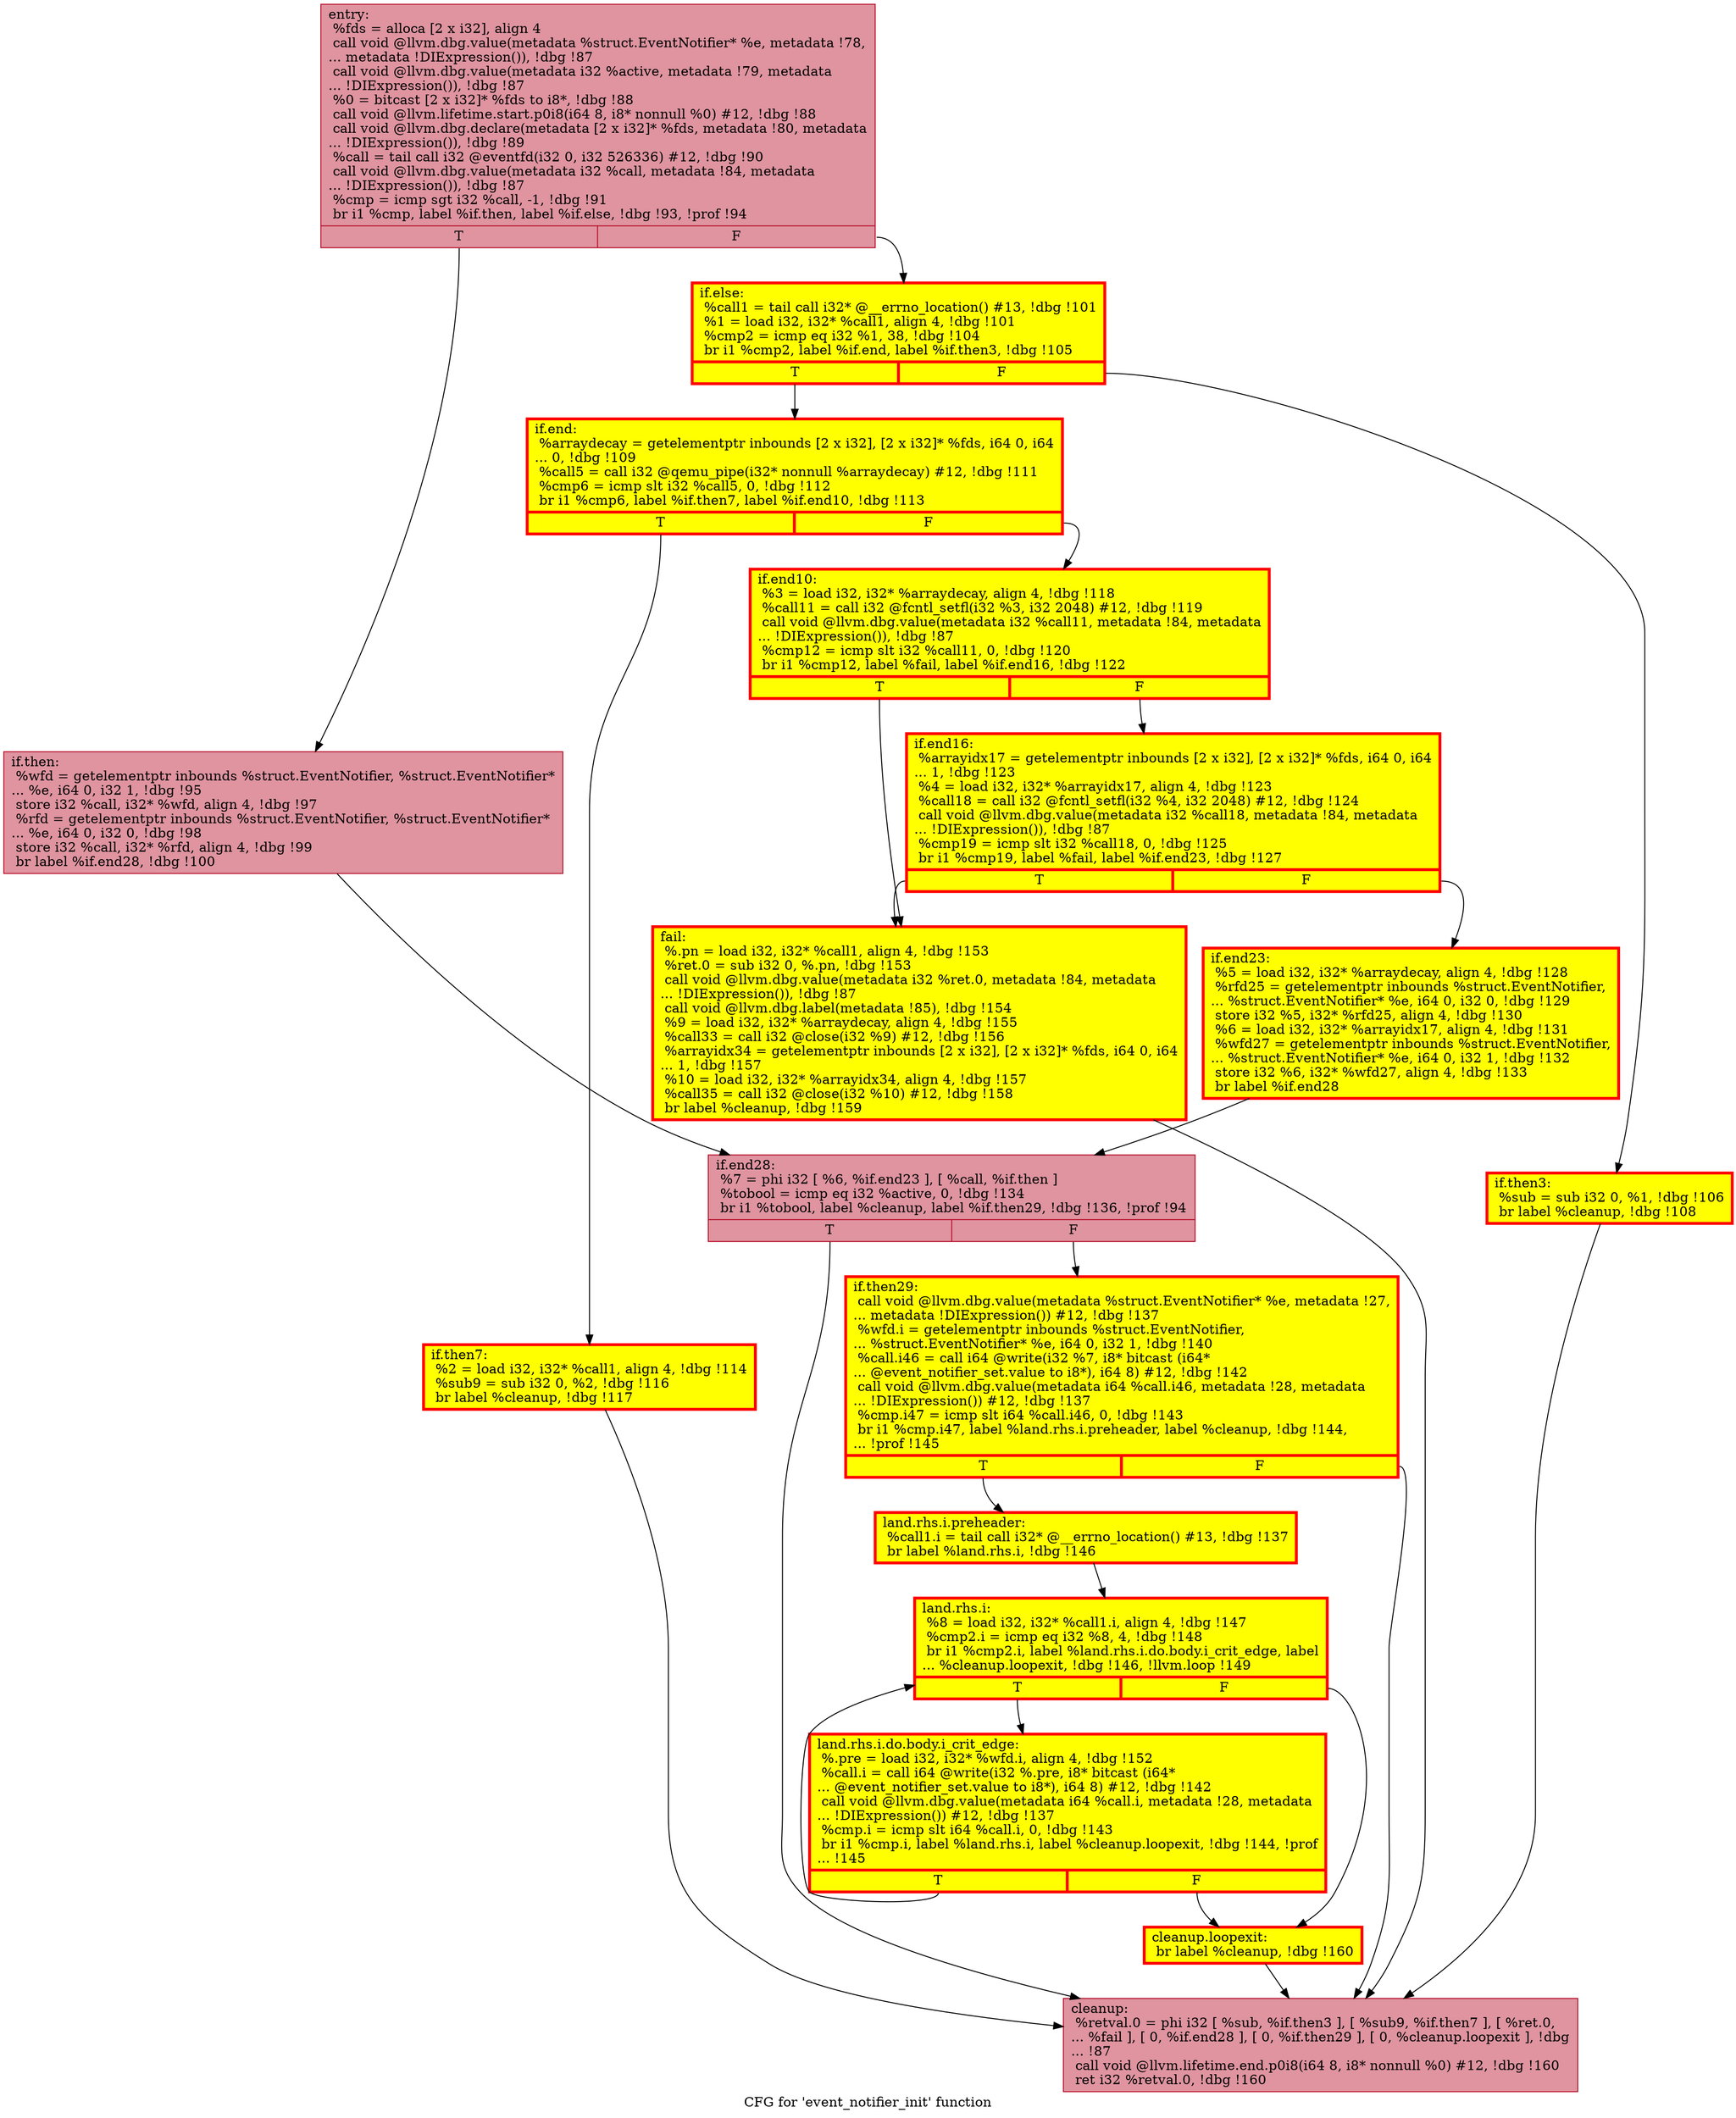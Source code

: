 digraph "CFG for 'event_notifier_init' function" {
	label="CFG for 'event_notifier_init' function";

	Node0x560a5297d160 [shape=record,color="#b70d28ff", style=filled, fillcolor="#b70d2870",label="{entry:\l  %fds = alloca [2 x i32], align 4\l  call void @llvm.dbg.value(metadata %struct.EventNotifier* %e, metadata !78,\l... metadata !DIExpression()), !dbg !87\l  call void @llvm.dbg.value(metadata i32 %active, metadata !79, metadata\l... !DIExpression()), !dbg !87\l  %0 = bitcast [2 x i32]* %fds to i8*, !dbg !88\l  call void @llvm.lifetime.start.p0i8(i64 8, i8* nonnull %0) #12, !dbg !88\l  call void @llvm.dbg.declare(metadata [2 x i32]* %fds, metadata !80, metadata\l... !DIExpression()), !dbg !89\l  %call = tail call i32 @eventfd(i32 0, i32 526336) #12, !dbg !90\l  call void @llvm.dbg.value(metadata i32 %call, metadata !84, metadata\l... !DIExpression()), !dbg !87\l  %cmp = icmp sgt i32 %call, -1, !dbg !91\l  br i1 %cmp, label %if.then, label %if.else, !dbg !93, !prof !94\l|{<s0>T|<s1>F}}"];
	Node0x560a5297d160:s0 -> Node0x560a52987c40;
	Node0x560a5297d160:s1 -> Node0x560a52987ce0;
	Node0x560a52987c40 [shape=record,color="#b70d28ff", style=filled, fillcolor="#b70d2870",label="{if.then:                                          \l  %wfd = getelementptr inbounds %struct.EventNotifier, %struct.EventNotifier*\l... %e, i64 0, i32 1, !dbg !95\l  store i32 %call, i32* %wfd, align 4, !dbg !97\l  %rfd = getelementptr inbounds %struct.EventNotifier, %struct.EventNotifier*\l... %e, i64 0, i32 0, !dbg !98\l  store i32 %call, i32* %rfd, align 4, !dbg !99\l  br label %if.end28, !dbg !100\l}"];
	Node0x560a52987c40 -> Node0x560a52987c90;
	Node0x560a52987ce0 [shape=record,penwidth=3.0, style="filled", color="red", fillcolor="yellow",label="{if.else:                                          \l  %call1 = tail call i32* @__errno_location() #13, !dbg !101\l  %1 = load i32, i32* %call1, align 4, !dbg !101\l  %cmp2 = icmp eq i32 %1, 38, !dbg !104\l  br i1 %cmp2, label %if.end, label %if.then3, !dbg !105\l|{<s0>T|<s1>F}}"];
	Node0x560a52987ce0:s0 -> Node0x560a529886b0;
	Node0x560a52987ce0:s1 -> Node0x560a52988640;
	Node0x560a52988640 [shape=record,penwidth=3.0, style="filled", color="red", fillcolor="yellow",label="{if.then3:                                         \l  %sub = sub i32 0, %1, !dbg !106\l  br label %cleanup, !dbg !108\l}"];
	Node0x560a52988640 -> Node0x560a52989980;
	Node0x560a529886b0 [shape=record,penwidth=3.0, style="filled", color="red", fillcolor="yellow",label="{if.end:                                           \l  %arraydecay = getelementptr inbounds [2 x i32], [2 x i32]* %fds, i64 0, i64\l... 0, !dbg !109\l  %call5 = call i32 @qemu_pipe(i32* nonnull %arraydecay) #12, !dbg !111\l  %cmp6 = icmp slt i32 %call5, 0, !dbg !112\l  br i1 %cmp6, label %if.then7, label %if.end10, !dbg !113\l|{<s0>T|<s1>F}}"];
	Node0x560a529886b0:s0 -> Node0x560a52989c40;
	Node0x560a529886b0:s1 -> Node0x560a52989cb0;
	Node0x560a52989c40 [shape=record,penwidth=3.0, style="filled", color="red", fillcolor="yellow",label="{if.then7:                                         \l  %2 = load i32, i32* %call1, align 4, !dbg !114\l  %sub9 = sub i32 0, %2, !dbg !116\l  br label %cleanup, !dbg !117\l}"];
	Node0x560a52989c40 -> Node0x560a52989980;
	Node0x560a52989cb0 [shape=record,penwidth=3.0, style="filled", color="red", fillcolor="yellow",label="{if.end10:                                         \l  %3 = load i32, i32* %arraydecay, align 4, !dbg !118\l  %call11 = call i32 @fcntl_setfl(i32 %3, i32 2048) #12, !dbg !119\l  call void @llvm.dbg.value(metadata i32 %call11, metadata !84, metadata\l... !DIExpression()), !dbg !87\l  %cmp12 = icmp slt i32 %call11, 0, !dbg !120\l  br i1 %cmp12, label %fail, label %if.end16, !dbg !122\l|{<s0>T|<s1>F}}"];
	Node0x560a52989cb0:s0 -> Node0x560a5298cc10;
	Node0x560a52989cb0:s1 -> Node0x560a52985a10;
	Node0x560a52985a10 [shape=record,penwidth=3.0, style="filled", color="red", fillcolor="yellow",label="{if.end16:                                         \l  %arrayidx17 = getelementptr inbounds [2 x i32], [2 x i32]* %fds, i64 0, i64\l... 1, !dbg !123\l  %4 = load i32, i32* %arrayidx17, align 4, !dbg !123\l  %call18 = call i32 @fcntl_setfl(i32 %4, i32 2048) #12, !dbg !124\l  call void @llvm.dbg.value(metadata i32 %call18, metadata !84, metadata\l... !DIExpression()), !dbg !87\l  %cmp19 = icmp slt i32 %call18, 0, !dbg !125\l  br i1 %cmp19, label %fail, label %if.end23, !dbg !127\l|{<s0>T|<s1>F}}"];
	Node0x560a52985a10:s0 -> Node0x560a5298cc10;
	Node0x560a52985a10:s1 -> Node0x560a5298d1e0;
	Node0x560a5298d1e0 [shape=record,penwidth=3.0, style="filled", color="red", fillcolor="yellow",label="{if.end23:                                         \l  %5 = load i32, i32* %arraydecay, align 4, !dbg !128\l  %rfd25 = getelementptr inbounds %struct.EventNotifier,\l... %struct.EventNotifier* %e, i64 0, i32 0, !dbg !129\l  store i32 %5, i32* %rfd25, align 4, !dbg !130\l  %6 = load i32, i32* %arrayidx17, align 4, !dbg !131\l  %wfd27 = getelementptr inbounds %struct.EventNotifier,\l... %struct.EventNotifier* %e, i64 0, i32 1, !dbg !132\l  store i32 %6, i32* %wfd27, align 4, !dbg !133\l  br label %if.end28\l}"];
	Node0x560a5298d1e0 -> Node0x560a52987c90;
	Node0x560a52987c90 [shape=record,color="#b70d28ff", style=filled, fillcolor="#b70d2870",label="{if.end28:                                         \l  %7 = phi i32 [ %6, %if.end23 ], [ %call, %if.then ]\l  %tobool = icmp eq i32 %active, 0, !dbg !134\l  br i1 %tobool, label %cleanup, label %if.then29, !dbg !136, !prof !94\l|{<s0>T|<s1>F}}"];
	Node0x560a52987c90:s0 -> Node0x560a52989980;
	Node0x560a52987c90:s1 -> Node0x560a5298eb50;
	Node0x560a5298eb50 [shape=record,penwidth=3.0, style="filled", color="red", fillcolor="yellow",label="{if.then29:                                        \l  call void @llvm.dbg.value(metadata %struct.EventNotifier* %e, metadata !27,\l... metadata !DIExpression()) #12, !dbg !137\l  %wfd.i = getelementptr inbounds %struct.EventNotifier,\l... %struct.EventNotifier* %e, i64 0, i32 1, !dbg !140\l  %call.i46 = call i64 @write(i32 %7, i8* bitcast (i64*\l... @event_notifier_set.value to i8*), i64 8) #12, !dbg !142\l  call void @llvm.dbg.value(metadata i64 %call.i46, metadata !28, metadata\l... !DIExpression()) #12, !dbg !137\l  %cmp.i47 = icmp slt i64 %call.i46, 0, !dbg !143\l  br i1 %cmp.i47, label %land.rhs.i.preheader, label %cleanup, !dbg !144,\l... !prof !145\l|{<s0>T|<s1>F}}"];
	Node0x560a5298eb50:s0 -> Node0x560a52aabf00;
	Node0x560a5298eb50:s1 -> Node0x560a52989980;
	Node0x560a52aabf00 [shape=record,penwidth=3.0, style="filled", color="red", fillcolor="yellow",label="{land.rhs.i.preheader:                             \l  %call1.i = tail call i32* @__errno_location() #13, !dbg !137\l  br label %land.rhs.i, !dbg !146\l}"];
	Node0x560a52aabf00 -> Node0x560a52a8cda0;
	Node0x560a52a8cda0 [shape=record,penwidth=3.0, style="filled", color="red", fillcolor="yellow",label="{land.rhs.i:                                       \l  %8 = load i32, i32* %call1.i, align 4, !dbg !147\l  %cmp2.i = icmp eq i32 %8, 4, !dbg !148\l  br i1 %cmp2.i, label %land.rhs.i.do.body.i_crit_edge, label\l... %cleanup.loopexit, !dbg !146, !llvm.loop !149\l|{<s0>T|<s1>F}}"];
	Node0x560a52a8cda0:s0 -> Node0x560a52a88a80;
	Node0x560a52a8cda0:s1 -> Node0x560a52a9c590;
	Node0x560a52a88a80 [shape=record,penwidth=3.0, style="filled", color="red", fillcolor="yellow",label="{land.rhs.i.do.body.i_crit_edge:                   \l  %.pre = load i32, i32* %wfd.i, align 4, !dbg !152\l  %call.i = call i64 @write(i32 %.pre, i8* bitcast (i64*\l... @event_notifier_set.value to i8*), i64 8) #12, !dbg !142\l  call void @llvm.dbg.value(metadata i64 %call.i, metadata !28, metadata\l... !DIExpression()) #12, !dbg !137\l  %cmp.i = icmp slt i64 %call.i, 0, !dbg !143\l  br i1 %cmp.i, label %land.rhs.i, label %cleanup.loopexit, !dbg !144, !prof\l... !145\l|{<s0>T|<s1>F}}"];
	Node0x560a52a88a80:s0 -> Node0x560a52a8cda0;
	Node0x560a52a88a80:s1 -> Node0x560a52a9c590;
	Node0x560a5298cc10 [shape=record,penwidth=3.0, style="filled", color="red", fillcolor="yellow",label="{fail:                                             \l  %.pn = load i32, i32* %call1, align 4, !dbg !153\l  %ret.0 = sub i32 0, %.pn, !dbg !153\l  call void @llvm.dbg.value(metadata i32 %ret.0, metadata !84, metadata\l... !DIExpression()), !dbg !87\l  call void @llvm.dbg.label(metadata !85), !dbg !154\l  %9 = load i32, i32* %arraydecay, align 4, !dbg !155\l  %call33 = call i32 @close(i32 %9) #12, !dbg !156\l  %arrayidx34 = getelementptr inbounds [2 x i32], [2 x i32]* %fds, i64 0, i64\l... 1, !dbg !157\l  %10 = load i32, i32* %arrayidx34, align 4, !dbg !157\l  %call35 = call i32 @close(i32 %10) #12, !dbg !158\l  br label %cleanup, !dbg !159\l}"];
	Node0x560a5298cc10 -> Node0x560a52989980;
	Node0x560a52a9c590 [shape=record,penwidth=3.0, style="filled", color="red", fillcolor="yellow",label="{cleanup.loopexit:                                 \l  br label %cleanup, !dbg !160\l}"];
	Node0x560a52a9c590 -> Node0x560a52989980;
	Node0x560a52989980 [shape=record,color="#b70d28ff", style=filled, fillcolor="#b70d2870",label="{cleanup:                                          \l  %retval.0 = phi i32 [ %sub, %if.then3 ], [ %sub9, %if.then7 ], [ %ret.0,\l... %fail ], [ 0, %if.end28 ], [ 0, %if.then29 ], [ 0, %cleanup.loopexit ], !dbg\l... !87\l  call void @llvm.lifetime.end.p0i8(i64 8, i8* nonnull %0) #12, !dbg !160\l  ret i32 %retval.0, !dbg !160\l}"];
}
